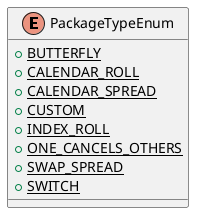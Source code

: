@startuml

    enum PackageTypeEnum [[PackageTypeEnum.html]] {
        {static} +BUTTERFLY
        {static} +CALENDAR_ROLL
        {static} +CALENDAR_SPREAD
        {static} +CUSTOM
        {static} +INDEX_ROLL
        {static} +ONE_CANCELS_OTHERS
        {static} +SWAP_SPREAD
        {static} +SWITCH
    }

@enduml
